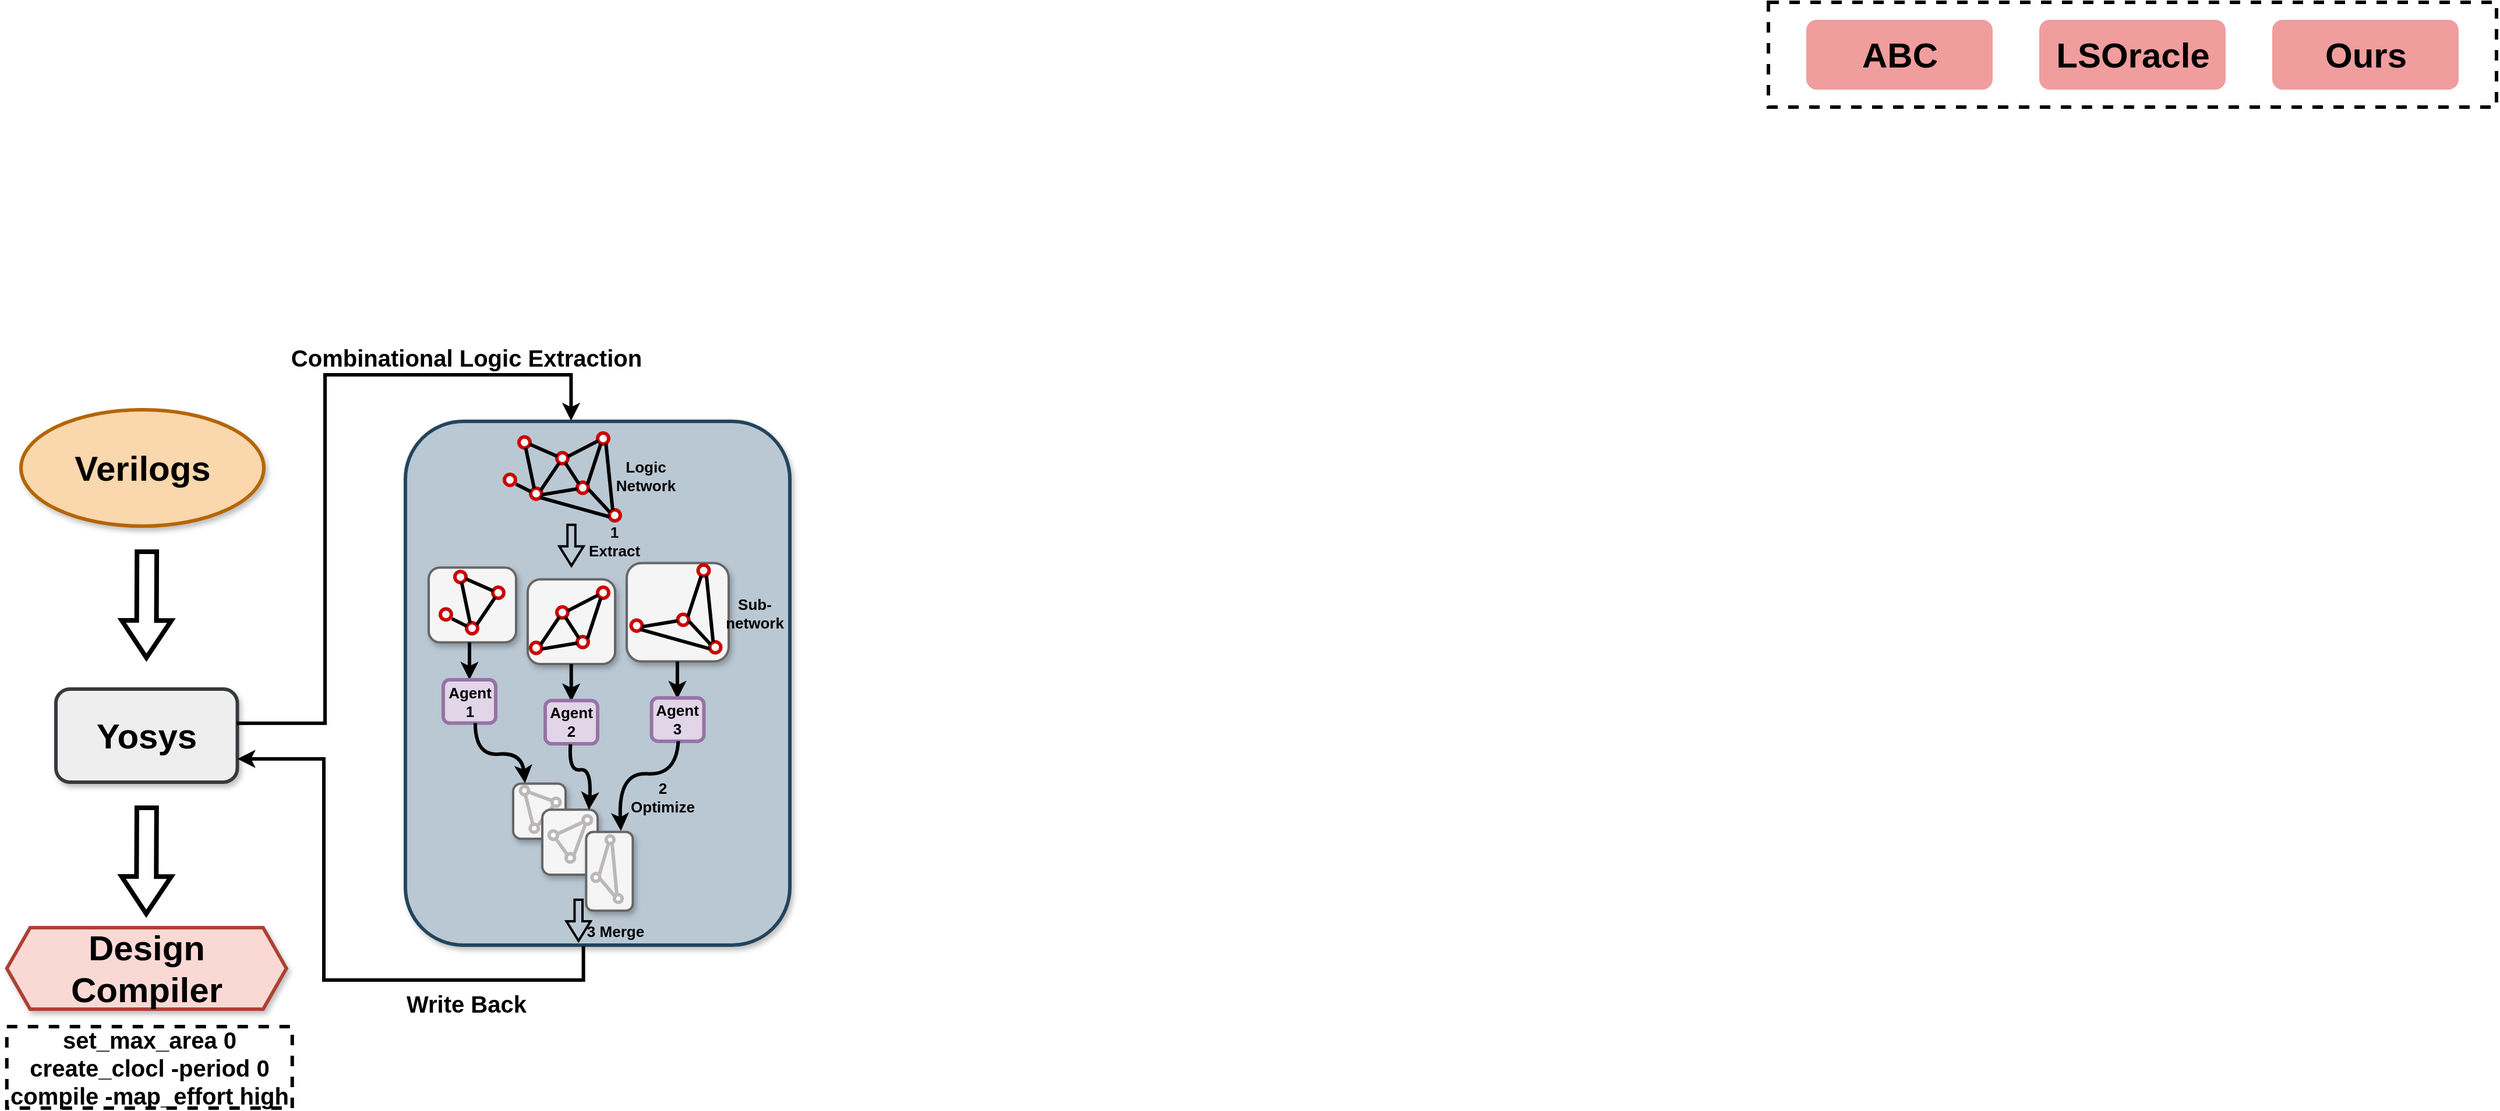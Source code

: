 <mxfile version="24.6.2" type="github">
  <diagram name="第 1 页" id="HAvIKgZ25yOHQbioZGKh">
    <mxGraphModel dx="2413" dy="1450" grid="1" gridSize="10" guides="1" tooltips="1" connect="1" arrows="1" fold="1" page="1" pageScale="1" pageWidth="800" pageHeight="400" math="0" shadow="0">
      <root>
        <mxCell id="0" />
        <mxCell id="1" parent="0" />
        <mxCell id="fzru5klA7RKhJBc94vuA-1" value="&lt;font face=&quot;Helvetica&quot; size=&quot;1&quot; style=&quot;&quot;&gt;&lt;b style=&quot;font-size: 30px;&quot;&gt;Verilogs&lt;/b&gt;&lt;/font&gt;" style="ellipse;whiteSpace=wrap;html=1;fillColor=#fad7ac;strokeColor=#b46504;strokeWidth=3;shadow=1;" parent="1" vertex="1">
          <mxGeometry width="208.5" height="100" as="geometry" />
        </mxCell>
        <mxCell id="fzru5klA7RKhJBc94vuA-6" value="&lt;font face=&quot;Helvetica&quot; size=&quot;1&quot;&gt;&lt;b style=&quot;font-size: 30px;&quot;&gt;Design Compiler&lt;/b&gt;&lt;/font&gt;" style="shape=hexagon;perimeter=hexagonPerimeter2;whiteSpace=wrap;html=1;fixedSize=1;strokeColor=#ae4132;fillColor=#fad9d5;strokeWidth=3;shadow=1;" parent="1" vertex="1">
          <mxGeometry x="-12.14" y="445" width="240" height="70" as="geometry" />
        </mxCell>
        <mxCell id="fzru5klA7RKhJBc94vuA-11" value="" style="rounded=0;whiteSpace=wrap;html=1;dashed=1;perimeterSpacing=3;strokeWidth=3;" parent="1" vertex="1">
          <mxGeometry x="1500" y="-350" width="625" height="90" as="geometry" />
        </mxCell>
        <mxCell id="fzru5klA7RKhJBc94vuA-8" value="&lt;font face=&quot;Helvetica&quot; style=&quot;font-size: 30px;&quot;&gt;&lt;b style=&quot;&quot;&gt;ABC&lt;/b&gt;&lt;/font&gt;" style="rounded=1;whiteSpace=wrap;html=1;fillColor=#f09d9d;strokeColor=none;" parent="1" vertex="1">
          <mxGeometry x="1532.5" y="-335" width="160" height="60" as="geometry" />
        </mxCell>
        <mxCell id="fzru5klA7RKhJBc94vuA-9" value="&lt;font face=&quot;Helvetica&quot; style=&quot;font-size: 30px;&quot;&gt;&lt;b style=&quot;&quot;&gt;LSOracle&lt;/b&gt;&lt;/font&gt;" style="rounded=1;whiteSpace=wrap;html=1;fillColor=#f09d9d;strokeColor=none;" parent="1" vertex="1">
          <mxGeometry x="1732.5" y="-335" width="160" height="60" as="geometry" />
        </mxCell>
        <mxCell id="fzru5klA7RKhJBc94vuA-10" value="&lt;font face=&quot;Helvetica&quot; style=&quot;font-size: 30px;&quot;&gt;&lt;b style=&quot;&quot;&gt;Ours&lt;/b&gt;&lt;/font&gt;" style="rounded=1;whiteSpace=wrap;html=1;fillColor=#f09d9d;strokeColor=none;" parent="1" vertex="1">
          <mxGeometry x="1932.5" y="-335" width="160" height="60" as="geometry" />
        </mxCell>
        <mxCell id="fzru5klA7RKhJBc94vuA-12" value="&lt;font face=&quot;Helvetica&quot; style=&quot;font-size: 20px;&quot;&gt;&lt;b style=&quot;&quot;&gt;set_max_area 0&lt;br&gt;create_clocl -period 0&lt;br&gt;compile -map_effort high&lt;/b&gt;&lt;/font&gt;" style="rounded=0;whiteSpace=wrap;html=1;dashed=1;perimeterSpacing=3;strokeWidth=3;" parent="1" vertex="1">
          <mxGeometry x="-12.14" y="530" width="245" height="70" as="geometry" />
        </mxCell>
        <mxCell id="-el-lTCZ7dYY3-WtjOfP-2" value="&lt;font size=&quot;1&quot; style=&quot;&quot;&gt;&lt;b style=&quot;font-size: 30px;&quot;&gt;Yosys&lt;/b&gt;&lt;/font&gt;" style="rounded=1;whiteSpace=wrap;html=1;fillColor=#eeeeee;strokeColor=#36393d;strokeWidth=3;shadow=1;" vertex="1" parent="1">
          <mxGeometry x="29.99" y="240" width="155.75" height="80" as="geometry" />
        </mxCell>
        <mxCell id="-el-lTCZ7dYY3-WtjOfP-4" value="" style="shape=flexArrow;endArrow=classic;html=1;rounded=0;strokeWidth=4;endWidth=21.684;endSize=9.308;width=13.939;" edge="1" parent="1">
          <mxGeometry width="50" height="50" relative="1" as="geometry">
            <mxPoint x="108.08" y="120" as="sourcePoint" />
            <mxPoint x="107.66" y="215" as="targetPoint" />
          </mxGeometry>
        </mxCell>
        <mxCell id="-el-lTCZ7dYY3-WtjOfP-5" value="" style="shape=flexArrow;endArrow=classic;html=1;rounded=0;strokeWidth=4;endWidth=21.684;endSize=9.308;width=13.939;" edge="1" parent="1">
          <mxGeometry width="50" height="50" relative="1" as="geometry">
            <mxPoint x="107.94" y="340" as="sourcePoint" />
            <mxPoint x="107.52" y="435" as="targetPoint" />
          </mxGeometry>
        </mxCell>
        <mxCell id="-el-lTCZ7dYY3-WtjOfP-6" value="" style="endArrow=classic;html=1;rounded=0;strokeWidth=3;entryX=0.431;entryY=-0.001;entryDx=0;entryDy=0;entryPerimeter=0;edgeStyle=orthogonalEdgeStyle;exitX=0.997;exitY=0.367;exitDx=0;exitDy=0;exitPerimeter=0;" edge="1" parent="1" source="-el-lTCZ7dYY3-WtjOfP-2" target="-el-lTCZ7dYY3-WtjOfP-271">
          <mxGeometry width="50" height="50" relative="1" as="geometry">
            <mxPoint x="190" y="270" as="sourcePoint" />
            <mxPoint x="260" y="110" as="targetPoint" />
            <Array as="points">
              <mxPoint x="261" y="269" />
              <mxPoint x="261" y="-30" />
              <mxPoint x="472" y="-30" />
            </Array>
          </mxGeometry>
        </mxCell>
        <mxCell id="-el-lTCZ7dYY3-WtjOfP-181" value="" style="group" vertex="1" connectable="0" parent="1">
          <mxGeometry x="350" y="20" width="310" height="440" as="geometry" />
        </mxCell>
        <mxCell id="-el-lTCZ7dYY3-WtjOfP-271" value="" style="rounded=1;whiteSpace=wrap;html=1;fillColor=#bac8d3;strokeColor=#23445d;strokeWidth=3;shadow=1;" vertex="1" parent="-el-lTCZ7dYY3-WtjOfP-181">
          <mxGeometry x="-20" y="-10" width="330" height="450" as="geometry" />
        </mxCell>
        <mxCell id="-el-lTCZ7dYY3-WtjOfP-182" value="" style="rounded=1;whiteSpace=wrap;html=1;fillColor=#f5f5f5;fontColor=#333333;strokeColor=#666666;strokeWidth=2;shadow=1;" vertex="1" parent="-el-lTCZ7dYY3-WtjOfP-181">
          <mxGeometry x="170" y="111.692" width="87.5" height="84.615" as="geometry" />
        </mxCell>
        <mxCell id="-el-lTCZ7dYY3-WtjOfP-183" value="" style="rounded=1;whiteSpace=wrap;html=1;fillColor=#f5f5f5;fontColor=#333333;strokeColor=#666666;strokeWidth=2;shadow=1;" vertex="1" parent="-el-lTCZ7dYY3-WtjOfP-181">
          <mxGeometry x="85" y="125.738" width="75" height="72.769" as="geometry" />
        </mxCell>
        <mxCell id="-el-lTCZ7dYY3-WtjOfP-184" value="" style="rounded=1;whiteSpace=wrap;html=1;fillColor=#f5f5f5;fontColor=#333333;strokeColor=#666666;strokeWidth=2;shadow=1;" vertex="1" parent="-el-lTCZ7dYY3-WtjOfP-181">
          <mxGeometry y="115.585" width="75" height="64.308" as="geometry" />
        </mxCell>
        <mxCell id="-el-lTCZ7dYY3-WtjOfP-185" value="" style="ellipse;whiteSpace=wrap;html=1;aspect=fixed;strokeColor=#CC0000;strokeWidth=3;" vertex="1" parent="-el-lTCZ7dYY3-WtjOfP-181">
          <mxGeometry x="77.5" y="3.385" width="9.477" height="9.477" as="geometry" />
        </mxCell>
        <mxCell id="-el-lTCZ7dYY3-WtjOfP-186" value="" style="ellipse;whiteSpace=wrap;html=1;aspect=fixed;strokeColor=#CC0000;strokeWidth=3;" vertex="1" parent="-el-lTCZ7dYY3-WtjOfP-181">
          <mxGeometry x="87.5" y="47.385" width="9.477" height="9.477" as="geometry" />
        </mxCell>
        <mxCell id="-el-lTCZ7dYY3-WtjOfP-187" value="" style="ellipse;whiteSpace=wrap;html=1;aspect=fixed;strokeColor=#CC0000;strokeWidth=3;" vertex="1" parent="-el-lTCZ7dYY3-WtjOfP-181">
          <mxGeometry x="110.0" y="16.923" width="9.477" height="9.477" as="geometry" />
        </mxCell>
        <mxCell id="-el-lTCZ7dYY3-WtjOfP-188" value="" style="ellipse;whiteSpace=wrap;html=1;aspect=fixed;strokeColor=#CC0000;strokeWidth=3;" vertex="1" parent="-el-lTCZ7dYY3-WtjOfP-181">
          <mxGeometry x="127.5" y="42.308" width="9.477" height="9.477" as="geometry" />
        </mxCell>
        <mxCell id="-el-lTCZ7dYY3-WtjOfP-189" value="" style="ellipse;whiteSpace=wrap;html=1;aspect=fixed;strokeColor=#CC0000;strokeWidth=3;" vertex="1" parent="-el-lTCZ7dYY3-WtjOfP-181">
          <mxGeometry x="145.0" width="9.477" height="9.477" as="geometry" />
        </mxCell>
        <mxCell id="-el-lTCZ7dYY3-WtjOfP-190" value="" style="ellipse;whiteSpace=wrap;html=1;aspect=fixed;strokeColor=#CC0000;strokeWidth=3;" vertex="1" parent="-el-lTCZ7dYY3-WtjOfP-181">
          <mxGeometry x="155" y="66" width="9.477" height="9.477" as="geometry" />
        </mxCell>
        <mxCell id="-el-lTCZ7dYY3-WtjOfP-191" value="" style="ellipse;whiteSpace=wrap;html=1;aspect=fixed;strokeColor=#CC0000;strokeWidth=3;" vertex="1" parent="-el-lTCZ7dYY3-WtjOfP-181">
          <mxGeometry x="65.0" y="35.538" width="9.477" height="9.477" as="geometry" />
        </mxCell>
        <mxCell id="-el-lTCZ7dYY3-WtjOfP-192" value="" style="endArrow=none;html=1;rounded=0;strokeWidth=3;exitX=0.017;exitY=0.313;exitDx=0;exitDy=0;exitPerimeter=0;" edge="1" parent="-el-lTCZ7dYY3-WtjOfP-181" source="-el-lTCZ7dYY3-WtjOfP-186">
          <mxGeometry width="50" height="50" relative="1" as="geometry">
            <mxPoint x="62.5" y="60.923" as="sourcePoint" />
            <mxPoint x="75" y="44" as="targetPoint" />
          </mxGeometry>
        </mxCell>
        <mxCell id="-el-lTCZ7dYY3-WtjOfP-193" value="" style="endArrow=none;html=1;rounded=0;strokeWidth=3;exitX=0.321;exitY=0.022;exitDx=0;exitDy=0;exitPerimeter=0;entryX=0.609;entryY=1;entryDx=0;entryDy=0;entryPerimeter=0;" edge="1" parent="-el-lTCZ7dYY3-WtjOfP-181" source="-el-lTCZ7dYY3-WtjOfP-186" target="-el-lTCZ7dYY3-WtjOfP-185">
          <mxGeometry width="50" height="50" relative="1" as="geometry">
            <mxPoint x="95.25" y="24.708" as="sourcePoint" />
            <mxPoint x="82.5" y="16.923" as="targetPoint" />
          </mxGeometry>
        </mxCell>
        <mxCell id="-el-lTCZ7dYY3-WtjOfP-194" value="" style="endArrow=none;html=1;rounded=0;strokeWidth=3;exitX=0.027;exitY=0.324;exitDx=0;exitDy=0;exitPerimeter=0;entryX=0.974;entryY=0.663;entryDx=0;entryDy=0;entryPerimeter=0;" edge="1" parent="-el-lTCZ7dYY3-WtjOfP-181" source="-el-lTCZ7dYY3-WtjOfP-187" target="-el-lTCZ7dYY3-WtjOfP-185">
          <mxGeometry width="50" height="50" relative="1" as="geometry">
            <mxPoint x="100.25" y="21.323" as="sourcePoint" />
            <mxPoint x="87.5" y="13.538" as="targetPoint" />
          </mxGeometry>
        </mxCell>
        <mxCell id="-el-lTCZ7dYY3-WtjOfP-195" value="" style="endArrow=none;html=1;rounded=0;strokeWidth=3;exitX=0.906;exitY=0.204;exitDx=0;exitDy=0;exitPerimeter=0;" edge="1" parent="-el-lTCZ7dYY3-WtjOfP-181" source="-el-lTCZ7dYY3-WtjOfP-186" target="-el-lTCZ7dYY3-WtjOfP-187">
          <mxGeometry width="50" height="50" relative="1" as="geometry">
            <mxPoint x="92.75" y="58.554" as="sourcePoint" />
            <mxPoint x="80.0" y="50.769" as="targetPoint" />
          </mxGeometry>
        </mxCell>
        <mxCell id="-el-lTCZ7dYY3-WtjOfP-196" value="" style="endArrow=none;html=1;rounded=0;strokeWidth=3;exitX=1.003;exitY=0.597;exitDx=0;exitDy=0;exitPerimeter=0;entryX=-0.006;entryY=0.597;entryDx=0;entryDy=0;entryPerimeter=0;" edge="1" parent="-el-lTCZ7dYY3-WtjOfP-181" source="-el-lTCZ7dYY3-WtjOfP-186" target="-el-lTCZ7dYY3-WtjOfP-188">
          <mxGeometry width="50" height="50" relative="1" as="geometry">
            <mxPoint x="99.0" y="53.477" as="sourcePoint" />
            <mxPoint x="114.0" y="32.154" as="targetPoint" />
          </mxGeometry>
        </mxCell>
        <mxCell id="-el-lTCZ7dYY3-WtjOfP-197" value="" style="endArrow=none;html=1;rounded=0;strokeWidth=3;entryX=0;entryY=0;entryDx=0;entryDy=0;" edge="1" parent="-el-lTCZ7dYY3-WtjOfP-181" source="-el-lTCZ7dYY3-WtjOfP-187" target="-el-lTCZ7dYY3-WtjOfP-188">
          <mxGeometry width="50" height="50" relative="1" as="geometry">
            <mxPoint x="100" y="58.892" as="sourcePoint" />
            <mxPoint x="130.5" y="55.846" as="targetPoint" />
          </mxGeometry>
        </mxCell>
        <mxCell id="-el-lTCZ7dYY3-WtjOfP-198" value="" style="endArrow=none;html=1;rounded=0;strokeWidth=3;exitX=0.975;exitY=0.358;exitDx=0;exitDy=0;exitPerimeter=0;entryX=0.04;entryY=0.72;entryDx=0;entryDy=0;entryPerimeter=0;" edge="1" parent="-el-lTCZ7dYY3-WtjOfP-181" source="-el-lTCZ7dYY3-WtjOfP-187" target="-el-lTCZ7dYY3-WtjOfP-189">
          <mxGeometry width="50" height="50" relative="1" as="geometry">
            <mxPoint x="99.0" y="53.477" as="sourcePoint" />
            <mxPoint x="114.0" y="32.154" as="targetPoint" />
          </mxGeometry>
        </mxCell>
        <mxCell id="-el-lTCZ7dYY3-WtjOfP-199" value="" style="endArrow=none;html=1;rounded=0;strokeWidth=3;entryX=0.923;entryY=0.216;entryDx=0;entryDy=0;exitX=0.292;exitY=0.963;exitDx=0;exitDy=0;exitPerimeter=0;entryPerimeter=0;" edge="1" parent="-el-lTCZ7dYY3-WtjOfP-181" source="-el-lTCZ7dYY3-WtjOfP-189" target="-el-lTCZ7dYY3-WtjOfP-188">
          <mxGeometry width="50" height="50" relative="1" as="geometry">
            <mxPoint x="120.75" y="32.154" as="sourcePoint" />
            <mxPoint x="131.5" y="47.723" as="targetPoint" />
          </mxGeometry>
        </mxCell>
        <mxCell id="-el-lTCZ7dYY3-WtjOfP-200" value="" style="endArrow=none;html=1;rounded=0;strokeWidth=3;exitX=1.012;exitY=0.625;exitDx=0;exitDy=0;exitPerimeter=0;entryX=0.073;entryY=0.237;entryDx=0;entryDy=0;entryPerimeter=0;" edge="1" parent="-el-lTCZ7dYY3-WtjOfP-181" source="-el-lTCZ7dYY3-WtjOfP-188" target="-el-lTCZ7dYY3-WtjOfP-190">
          <mxGeometry width="50" height="50" relative="1" as="geometry">
            <mxPoint x="120.75" y="32.154" as="sourcePoint" />
            <mxPoint x="162.5" y="64.308" as="targetPoint" />
          </mxGeometry>
        </mxCell>
        <mxCell id="-el-lTCZ7dYY3-WtjOfP-201" value="" style="endArrow=none;html=1;rounded=0;strokeWidth=3;entryX=0.308;entryY=0.021;entryDx=0;entryDy=0;exitX=0.755;exitY=0.968;exitDx=0;exitDy=0;exitPerimeter=0;entryPerimeter=0;" edge="1" parent="-el-lTCZ7dYY3-WtjOfP-181" source="-el-lTCZ7dYY3-WtjOfP-189" target="-el-lTCZ7dYY3-WtjOfP-190">
          <mxGeometry width="50" height="50" relative="1" as="geometry">
            <mxPoint x="150.5" y="16.585" as="sourcePoint" />
            <mxPoint x="139.25" y="48.738" as="targetPoint" />
          </mxGeometry>
        </mxCell>
        <mxCell id="-el-lTCZ7dYY3-WtjOfP-202" value="" style="ellipse;whiteSpace=wrap;html=1;aspect=fixed;strokeColor=#CC0000;strokeWidth=3;" vertex="1" parent="-el-lTCZ7dYY3-WtjOfP-181">
          <mxGeometry x="22.5" y="118.969" width="9.477" height="9.477" as="geometry" />
        </mxCell>
        <mxCell id="-el-lTCZ7dYY3-WtjOfP-203" value="" style="ellipse;whiteSpace=wrap;html=1;aspect=fixed;strokeColor=#CC0000;strokeWidth=3;" vertex="1" parent="-el-lTCZ7dYY3-WtjOfP-181">
          <mxGeometry x="32.5" y="162.969" width="9.477" height="9.477" as="geometry" />
        </mxCell>
        <mxCell id="-el-lTCZ7dYY3-WtjOfP-204" value="" style="ellipse;whiteSpace=wrap;html=1;aspect=fixed;strokeColor=#CC0000;strokeWidth=3;" vertex="1" parent="-el-lTCZ7dYY3-WtjOfP-181">
          <mxGeometry x="55.0" y="132.508" width="9.477" height="9.477" as="geometry" />
        </mxCell>
        <mxCell id="-el-lTCZ7dYY3-WtjOfP-205" value="" style="ellipse;whiteSpace=wrap;html=1;aspect=fixed;strokeColor=#CC0000;strokeWidth=3;" vertex="1" parent="-el-lTCZ7dYY3-WtjOfP-181">
          <mxGeometry x="10.0" y="151.123" width="9.477" height="9.477" as="geometry" />
        </mxCell>
        <mxCell id="-el-lTCZ7dYY3-WtjOfP-206" value="" style="endArrow=none;html=1;rounded=0;strokeWidth=3;exitX=0.017;exitY=0.313;exitDx=0;exitDy=0;exitPerimeter=0;" edge="1" parent="-el-lTCZ7dYY3-WtjOfP-181" source="-el-lTCZ7dYY3-WtjOfP-203">
          <mxGeometry width="50" height="50" relative="1" as="geometry">
            <mxPoint x="7.5" y="176.508" as="sourcePoint" />
            <mxPoint x="20.0" y="159.585" as="targetPoint" />
          </mxGeometry>
        </mxCell>
        <mxCell id="-el-lTCZ7dYY3-WtjOfP-207" value="" style="endArrow=none;html=1;rounded=0;strokeWidth=3;exitX=0.321;exitY=0.022;exitDx=0;exitDy=0;exitPerimeter=0;entryX=0.609;entryY=1;entryDx=0;entryDy=0;entryPerimeter=0;" edge="1" parent="-el-lTCZ7dYY3-WtjOfP-181" source="-el-lTCZ7dYY3-WtjOfP-203" target="-el-lTCZ7dYY3-WtjOfP-202">
          <mxGeometry width="50" height="50" relative="1" as="geometry">
            <mxPoint x="40.25" y="140.292" as="sourcePoint" />
            <mxPoint x="27.5" y="132.508" as="targetPoint" />
          </mxGeometry>
        </mxCell>
        <mxCell id="-el-lTCZ7dYY3-WtjOfP-208" value="" style="endArrow=none;html=1;rounded=0;strokeWidth=3;exitX=0.027;exitY=0.324;exitDx=0;exitDy=0;exitPerimeter=0;entryX=0.974;entryY=0.663;entryDx=0;entryDy=0;entryPerimeter=0;" edge="1" parent="-el-lTCZ7dYY3-WtjOfP-181" source="-el-lTCZ7dYY3-WtjOfP-204" target="-el-lTCZ7dYY3-WtjOfP-202">
          <mxGeometry width="50" height="50" relative="1" as="geometry">
            <mxPoint x="45.25" y="136.908" as="sourcePoint" />
            <mxPoint x="32.5" y="129.123" as="targetPoint" />
          </mxGeometry>
        </mxCell>
        <mxCell id="-el-lTCZ7dYY3-WtjOfP-209" value="" style="endArrow=none;html=1;rounded=0;strokeWidth=3;exitX=0.906;exitY=0.204;exitDx=0;exitDy=0;exitPerimeter=0;" edge="1" parent="-el-lTCZ7dYY3-WtjOfP-181" source="-el-lTCZ7dYY3-WtjOfP-203" target="-el-lTCZ7dYY3-WtjOfP-204">
          <mxGeometry width="50" height="50" relative="1" as="geometry">
            <mxPoint x="37.75" y="174.138" as="sourcePoint" />
            <mxPoint x="25" y="166.354" as="targetPoint" />
          </mxGeometry>
        </mxCell>
        <mxCell id="-el-lTCZ7dYY3-WtjOfP-210" value="" style="endArrow=none;html=1;rounded=0;strokeWidth=3;exitX=1;exitY=1;exitDx=0;exitDy=0;entryX=0.018;entryY=0.633;entryDx=0;entryDy=0;entryPerimeter=0;" edge="1" parent="-el-lTCZ7dYY3-WtjOfP-181" source="-el-lTCZ7dYY3-WtjOfP-186" target="-el-lTCZ7dYY3-WtjOfP-190">
          <mxGeometry width="50" height="50" relative="1" as="geometry">
            <mxPoint x="100" y="58.892" as="sourcePoint" />
            <mxPoint x="167.5" y="67.692" as="targetPoint" />
          </mxGeometry>
        </mxCell>
        <mxCell id="-el-lTCZ7dYY3-WtjOfP-211" value="" style="ellipse;whiteSpace=wrap;html=1;aspect=fixed;strokeColor=#CC0000;strokeWidth=3;" vertex="1" parent="-el-lTCZ7dYY3-WtjOfP-181">
          <mxGeometry x="87.5" y="179.892" width="9.477" height="9.477" as="geometry" />
        </mxCell>
        <mxCell id="-el-lTCZ7dYY3-WtjOfP-212" value="" style="ellipse;whiteSpace=wrap;html=1;aspect=fixed;strokeColor=#CC0000;strokeWidth=3;" vertex="1" parent="-el-lTCZ7dYY3-WtjOfP-181">
          <mxGeometry x="110.0" y="149.431" width="9.477" height="9.477" as="geometry" />
        </mxCell>
        <mxCell id="-el-lTCZ7dYY3-WtjOfP-213" value="" style="ellipse;whiteSpace=wrap;html=1;aspect=fixed;strokeColor=#CC0000;strokeWidth=3;" vertex="1" parent="-el-lTCZ7dYY3-WtjOfP-181">
          <mxGeometry x="127.5" y="174.815" width="9.477" height="9.477" as="geometry" />
        </mxCell>
        <mxCell id="-el-lTCZ7dYY3-WtjOfP-214" value="" style="ellipse;whiteSpace=wrap;html=1;aspect=fixed;strokeColor=#CC0000;strokeWidth=3;" vertex="1" parent="-el-lTCZ7dYY3-WtjOfP-181">
          <mxGeometry x="145.0" y="132.508" width="9.477" height="9.477" as="geometry" />
        </mxCell>
        <mxCell id="-el-lTCZ7dYY3-WtjOfP-215" value="" style="endArrow=none;html=1;rounded=0;strokeWidth=3;exitX=0.906;exitY=0.204;exitDx=0;exitDy=0;exitPerimeter=0;" edge="1" parent="-el-lTCZ7dYY3-WtjOfP-181" source="-el-lTCZ7dYY3-WtjOfP-211" target="-el-lTCZ7dYY3-WtjOfP-212">
          <mxGeometry width="50" height="50" relative="1" as="geometry">
            <mxPoint x="92.75" y="191.062" as="sourcePoint" />
            <mxPoint x="80.0" y="183.277" as="targetPoint" />
          </mxGeometry>
        </mxCell>
        <mxCell id="-el-lTCZ7dYY3-WtjOfP-216" value="" style="endArrow=none;html=1;rounded=0;strokeWidth=3;exitX=1.003;exitY=0.597;exitDx=0;exitDy=0;exitPerimeter=0;entryX=-0.006;entryY=0.597;entryDx=0;entryDy=0;entryPerimeter=0;" edge="1" parent="-el-lTCZ7dYY3-WtjOfP-181" source="-el-lTCZ7dYY3-WtjOfP-211" target="-el-lTCZ7dYY3-WtjOfP-213">
          <mxGeometry width="50" height="50" relative="1" as="geometry">
            <mxPoint x="99.0" y="185.985" as="sourcePoint" />
            <mxPoint x="114.0" y="164.662" as="targetPoint" />
          </mxGeometry>
        </mxCell>
        <mxCell id="-el-lTCZ7dYY3-WtjOfP-217" value="" style="endArrow=none;html=1;rounded=0;strokeWidth=3;entryX=0;entryY=0;entryDx=0;entryDy=0;" edge="1" parent="-el-lTCZ7dYY3-WtjOfP-181" source="-el-lTCZ7dYY3-WtjOfP-212" target="-el-lTCZ7dYY3-WtjOfP-213">
          <mxGeometry width="50" height="50" relative="1" as="geometry">
            <mxPoint x="100" y="191.4" as="sourcePoint" />
            <mxPoint x="130.5" y="188.354" as="targetPoint" />
          </mxGeometry>
        </mxCell>
        <mxCell id="-el-lTCZ7dYY3-WtjOfP-218" value="" style="endArrow=none;html=1;rounded=0;strokeWidth=3;exitX=0.975;exitY=0.358;exitDx=0;exitDy=0;exitPerimeter=0;entryX=0.04;entryY=0.72;entryDx=0;entryDy=0;entryPerimeter=0;" edge="1" parent="-el-lTCZ7dYY3-WtjOfP-181" source="-el-lTCZ7dYY3-WtjOfP-212" target="-el-lTCZ7dYY3-WtjOfP-214">
          <mxGeometry width="50" height="50" relative="1" as="geometry">
            <mxPoint x="99.0" y="185.985" as="sourcePoint" />
            <mxPoint x="114.0" y="164.662" as="targetPoint" />
          </mxGeometry>
        </mxCell>
        <mxCell id="-el-lTCZ7dYY3-WtjOfP-219" value="" style="endArrow=none;html=1;rounded=0;strokeWidth=3;entryX=0.923;entryY=0.216;entryDx=0;entryDy=0;exitX=0.292;exitY=0.963;exitDx=0;exitDy=0;exitPerimeter=0;entryPerimeter=0;" edge="1" parent="-el-lTCZ7dYY3-WtjOfP-181" source="-el-lTCZ7dYY3-WtjOfP-214" target="-el-lTCZ7dYY3-WtjOfP-213">
          <mxGeometry width="50" height="50" relative="1" as="geometry">
            <mxPoint x="120.75" y="164.662" as="sourcePoint" />
            <mxPoint x="131.5" y="180.231" as="targetPoint" />
          </mxGeometry>
        </mxCell>
        <mxCell id="-el-lTCZ7dYY3-WtjOfP-220" value="" style="ellipse;whiteSpace=wrap;html=1;aspect=fixed;strokeColor=#CC0000;strokeWidth=3;" vertex="1" parent="-el-lTCZ7dYY3-WtjOfP-181">
          <mxGeometry x="173.75" y="160.769" width="9.477" height="9.477" as="geometry" />
        </mxCell>
        <mxCell id="-el-lTCZ7dYY3-WtjOfP-221" value="" style="ellipse;whiteSpace=wrap;html=1;aspect=fixed;strokeColor=#CC0000;strokeWidth=3;" vertex="1" parent="-el-lTCZ7dYY3-WtjOfP-181">
          <mxGeometry x="213.75" y="155.692" width="9.477" height="9.477" as="geometry" />
        </mxCell>
        <mxCell id="-el-lTCZ7dYY3-WtjOfP-222" value="" style="ellipse;whiteSpace=wrap;html=1;aspect=fixed;strokeColor=#CC0000;strokeWidth=3;" vertex="1" parent="-el-lTCZ7dYY3-WtjOfP-181">
          <mxGeometry x="231.25" y="113.385" width="9.477" height="9.477" as="geometry" />
        </mxCell>
        <mxCell id="-el-lTCZ7dYY3-WtjOfP-223" value="" style="ellipse;whiteSpace=wrap;html=1;aspect=fixed;strokeColor=#CC0000;strokeWidth=3;" vertex="1" parent="-el-lTCZ7dYY3-WtjOfP-181">
          <mxGeometry x="241.25" y="179.385" width="9.477" height="9.477" as="geometry" />
        </mxCell>
        <mxCell id="-el-lTCZ7dYY3-WtjOfP-224" value="" style="endArrow=none;html=1;rounded=0;strokeWidth=3;exitX=1.003;exitY=0.597;exitDx=0;exitDy=0;exitPerimeter=0;entryX=-0.006;entryY=0.597;entryDx=0;entryDy=0;entryPerimeter=0;" edge="1" parent="-el-lTCZ7dYY3-WtjOfP-181" source="-el-lTCZ7dYY3-WtjOfP-220" target="-el-lTCZ7dYY3-WtjOfP-221">
          <mxGeometry width="50" height="50" relative="1" as="geometry">
            <mxPoint x="185.25" y="166.862" as="sourcePoint" />
            <mxPoint x="200.25" y="145.538" as="targetPoint" />
          </mxGeometry>
        </mxCell>
        <mxCell id="-el-lTCZ7dYY3-WtjOfP-225" value="" style="endArrow=none;html=1;rounded=0;strokeWidth=3;entryX=0.923;entryY=0.216;entryDx=0;entryDy=0;exitX=0.292;exitY=0.963;exitDx=0;exitDy=0;exitPerimeter=0;entryPerimeter=0;" edge="1" parent="-el-lTCZ7dYY3-WtjOfP-181" source="-el-lTCZ7dYY3-WtjOfP-222" target="-el-lTCZ7dYY3-WtjOfP-221">
          <mxGeometry width="50" height="50" relative="1" as="geometry">
            <mxPoint x="207.0" y="145.538" as="sourcePoint" />
            <mxPoint x="217.75" y="161.108" as="targetPoint" />
          </mxGeometry>
        </mxCell>
        <mxCell id="-el-lTCZ7dYY3-WtjOfP-226" value="" style="endArrow=none;html=1;rounded=0;strokeWidth=3;exitX=1.012;exitY=0.625;exitDx=0;exitDy=0;exitPerimeter=0;entryX=0.073;entryY=0.237;entryDx=0;entryDy=0;entryPerimeter=0;" edge="1" parent="-el-lTCZ7dYY3-WtjOfP-181" source="-el-lTCZ7dYY3-WtjOfP-221" target="-el-lTCZ7dYY3-WtjOfP-223">
          <mxGeometry width="50" height="50" relative="1" as="geometry">
            <mxPoint x="207.0" y="145.538" as="sourcePoint" />
            <mxPoint x="248.75" y="177.692" as="targetPoint" />
          </mxGeometry>
        </mxCell>
        <mxCell id="-el-lTCZ7dYY3-WtjOfP-227" value="" style="endArrow=none;html=1;rounded=0;strokeWidth=3;entryX=0.308;entryY=0.021;entryDx=0;entryDy=0;exitX=0.755;exitY=0.968;exitDx=0;exitDy=0;exitPerimeter=0;entryPerimeter=0;" edge="1" parent="-el-lTCZ7dYY3-WtjOfP-181" source="-el-lTCZ7dYY3-WtjOfP-222" target="-el-lTCZ7dYY3-WtjOfP-223">
          <mxGeometry width="50" height="50" relative="1" as="geometry">
            <mxPoint x="236.75" y="129.969" as="sourcePoint" />
            <mxPoint x="225.5" y="162.123" as="targetPoint" />
          </mxGeometry>
        </mxCell>
        <mxCell id="-el-lTCZ7dYY3-WtjOfP-228" value="" style="endArrow=none;html=1;rounded=0;strokeWidth=3;exitX=1;exitY=1;exitDx=0;exitDy=0;entryX=0.018;entryY=0.633;entryDx=0;entryDy=0;entryPerimeter=0;" edge="1" parent="-el-lTCZ7dYY3-WtjOfP-181" source="-el-lTCZ7dYY3-WtjOfP-220" target="-el-lTCZ7dYY3-WtjOfP-223">
          <mxGeometry width="50" height="50" relative="1" as="geometry">
            <mxPoint x="186.25" y="172.277" as="sourcePoint" />
            <mxPoint x="253.75" y="181.077" as="targetPoint" />
          </mxGeometry>
        </mxCell>
        <mxCell id="-el-lTCZ7dYY3-WtjOfP-229" value="&lt;font size=&quot;1&quot; style=&quot;&quot;&gt;&lt;b style=&quot;font-size: 13px;&quot;&gt;Logic Network&lt;/b&gt;&lt;/font&gt;" style="text;html=1;align=center;verticalAlign=middle;whiteSpace=wrap;rounded=0;" vertex="1" parent="-el-lTCZ7dYY3-WtjOfP-181">
          <mxGeometry x="160.0" y="32.154" width="52.5" height="10.154" as="geometry" />
        </mxCell>
        <mxCell id="-el-lTCZ7dYY3-WtjOfP-230" value="" style="shape=flexArrow;endArrow=classic;html=1;rounded=0;strokeWidth=2;endWidth=11.998;endSize=4.894;width=5.806;" edge="1" parent="-el-lTCZ7dYY3-WtjOfP-181">
          <mxGeometry width="50" height="50" relative="1" as="geometry">
            <mxPoint x="122.5" y="77.846" as="sourcePoint" />
            <mxPoint x="122.5" y="115.077" as="targetPoint" />
          </mxGeometry>
        </mxCell>
        <mxCell id="-el-lTCZ7dYY3-WtjOfP-231" value="&lt;b style=&quot;&quot;&gt;&lt;font style=&quot;font-size: 13px;&quot;&gt;1 Extract&lt;/font&gt;&lt;/b&gt;" style="text;html=1;align=center;verticalAlign=middle;whiteSpace=wrap;rounded=0;" vertex="1" parent="-el-lTCZ7dYY3-WtjOfP-181">
          <mxGeometry x="133.49" y="88" width="52.5" height="10.154" as="geometry" />
        </mxCell>
        <mxCell id="-el-lTCZ7dYY3-WtjOfP-232" value="" style="endArrow=classic;html=1;rounded=0;strokeWidth=3;" edge="1" parent="-el-lTCZ7dYY3-WtjOfP-181">
          <mxGeometry width="50" height="50" relative="1" as="geometry">
            <mxPoint x="35" y="179.892" as="sourcePoint" />
            <mxPoint x="35" y="212.046" as="targetPoint" />
          </mxGeometry>
        </mxCell>
        <mxCell id="-el-lTCZ7dYY3-WtjOfP-233" value="" style="endArrow=classic;html=1;rounded=0;strokeWidth=3;" edge="1" parent="-el-lTCZ7dYY3-WtjOfP-181">
          <mxGeometry width="50" height="50" relative="1" as="geometry">
            <mxPoint x="122.352" y="198.508" as="sourcePoint" />
            <mxPoint x="122.352" y="230.662" as="targetPoint" />
          </mxGeometry>
        </mxCell>
        <mxCell id="-el-lTCZ7dYY3-WtjOfP-234" value="" style="endArrow=classic;html=1;rounded=0;strokeWidth=3;" edge="1" parent="-el-lTCZ7dYY3-WtjOfP-181">
          <mxGeometry width="50" height="50" relative="1" as="geometry">
            <mxPoint x="213.455" y="196.308" as="sourcePoint" />
            <mxPoint x="213.455" y="228.462" as="targetPoint" />
          </mxGeometry>
        </mxCell>
        <mxCell id="-el-lTCZ7dYY3-WtjOfP-235" value="&lt;font size=&quot;1&quot; style=&quot;&quot;&gt;&lt;b style=&quot;font-size: 13px;&quot;&gt;Agent 1&lt;/b&gt;&lt;/font&gt;" style="rounded=1;whiteSpace=wrap;html=1;fillColor=#e1d5e7;strokeColor=#9673a6;strokeWidth=3;" vertex="1" parent="-el-lTCZ7dYY3-WtjOfP-181">
          <mxGeometry x="12.5" y="212.046" width="45" height="37.231" as="geometry" />
        </mxCell>
        <mxCell id="-el-lTCZ7dYY3-WtjOfP-236" value="&lt;font size=&quot;1&quot; style=&quot;&quot;&gt;&lt;b style=&quot;font-size: 13px;&quot;&gt;Agent 3&lt;/b&gt;&lt;/font&gt;" style="rounded=1;whiteSpace=wrap;html=1;fillColor=#e1d5e7;strokeColor=#9673a6;strokeWidth=3;" vertex="1" parent="-el-lTCZ7dYY3-WtjOfP-181">
          <mxGeometry x="191.25" y="227.615" width="45" height="37.231" as="geometry" />
        </mxCell>
        <mxCell id="-el-lTCZ7dYY3-WtjOfP-237" value="&lt;font size=&quot;1&quot; style=&quot;&quot;&gt;&lt;b style=&quot;font-size: 13px;&quot;&gt;Agent 2&lt;/b&gt;&lt;/font&gt;" style="rounded=1;whiteSpace=wrap;html=1;fillColor=#e1d5e7;strokeColor=#9673a6;strokeWidth=3;" vertex="1" parent="-el-lTCZ7dYY3-WtjOfP-181">
          <mxGeometry x="100" y="229.815" width="45" height="37.231" as="geometry" />
        </mxCell>
        <mxCell id="-el-lTCZ7dYY3-WtjOfP-238" value="&lt;font size=&quot;1&quot; style=&quot;&quot;&gt;&lt;b style=&quot;font-size: 13px;&quot;&gt;Sub-network&lt;/b&gt;&lt;/font&gt;" style="text;html=1;align=center;verticalAlign=middle;whiteSpace=wrap;rounded=0;" vertex="1" parent="-el-lTCZ7dYY3-WtjOfP-181">
          <mxGeometry x="260.0" y="149.431" width="40.0" height="10.154" as="geometry" />
        </mxCell>
        <mxCell id="-el-lTCZ7dYY3-WtjOfP-239" value="" style="group" vertex="1" connectable="0" parent="-el-lTCZ7dYY3-WtjOfP-181">
          <mxGeometry x="65.0" y="301.231" width="127.5" height="109.198" as="geometry" />
        </mxCell>
        <mxCell id="-el-lTCZ7dYY3-WtjOfP-240" value="" style="rounded=1;whiteSpace=wrap;html=1;fillColor=#f5f5f5;fontColor=#333333;strokeColor=#666666;strokeWidth=2;shadow=1;" vertex="1" parent="-el-lTCZ7dYY3-WtjOfP-239">
          <mxGeometry x="7.5" width="45" height="47.385" as="geometry" />
        </mxCell>
        <mxCell id="-el-lTCZ7dYY3-WtjOfP-241" value="" style="ellipse;whiteSpace=wrap;html=1;aspect=fixed;strokeColor=#bcb8b8;strokeWidth=3;" vertex="1" parent="-el-lTCZ7dYY3-WtjOfP-239">
          <mxGeometry x="13.75" y="2.494" width="6.983" height="6.983" as="geometry" />
        </mxCell>
        <mxCell id="-el-lTCZ7dYY3-WtjOfP-242" value="" style="ellipse;whiteSpace=wrap;html=1;aspect=fixed;strokeColor=#bcb8b8;strokeWidth=3;" vertex="1" parent="-el-lTCZ7dYY3-WtjOfP-239">
          <mxGeometry x="22.083" y="34.915" width="6.983" height="6.983" as="geometry" />
        </mxCell>
        <mxCell id="-el-lTCZ7dYY3-WtjOfP-243" value="" style="ellipse;whiteSpace=wrap;html=1;aspect=fixed;strokeColor=#bcb8b8;strokeWidth=3;" vertex="1" parent="-el-lTCZ7dYY3-WtjOfP-239">
          <mxGeometry x="40.833" y="12.47" width="6.983" height="6.983" as="geometry" />
        </mxCell>
        <mxCell id="-el-lTCZ7dYY3-WtjOfP-244" value="" style="endArrow=none;html=1;rounded=0;strokeWidth=3;exitX=0.321;exitY=0.022;exitDx=0;exitDy=0;exitPerimeter=0;entryX=0.609;entryY=1;entryDx=0;entryDy=0;entryPerimeter=0;strokeColor=#bcb8b8;" edge="1" parent="-el-lTCZ7dYY3-WtjOfP-239" source="-el-lTCZ7dYY3-WtjOfP-242" target="-el-lTCZ7dYY3-WtjOfP-241">
          <mxGeometry width="50" height="50" relative="1" as="geometry">
            <mxPoint x="28.542" y="18.206" as="sourcePoint" />
            <mxPoint x="17.917" y="12.47" as="targetPoint" />
          </mxGeometry>
        </mxCell>
        <mxCell id="-el-lTCZ7dYY3-WtjOfP-245" value="" style="endArrow=none;html=1;rounded=0;strokeWidth=3;exitX=0.027;exitY=0.324;exitDx=0;exitDy=0;exitPerimeter=0;entryX=0.974;entryY=0.663;entryDx=0;entryDy=0;entryPerimeter=0;strokeColor=#bcb8b8;" edge="1" parent="-el-lTCZ7dYY3-WtjOfP-239" source="-el-lTCZ7dYY3-WtjOfP-243" target="-el-lTCZ7dYY3-WtjOfP-241">
          <mxGeometry width="50" height="50" relative="1" as="geometry">
            <mxPoint x="32.708" y="15.712" as="sourcePoint" />
            <mxPoint x="22.083" y="9.976" as="targetPoint" />
          </mxGeometry>
        </mxCell>
        <mxCell id="-el-lTCZ7dYY3-WtjOfP-246" value="" style="endArrow=none;html=1;rounded=0;strokeWidth=3;exitX=0.906;exitY=0.204;exitDx=0;exitDy=0;exitPerimeter=0;strokeColor=#bcb8b8;" edge="1" parent="-el-lTCZ7dYY3-WtjOfP-239" source="-el-lTCZ7dYY3-WtjOfP-242" target="-el-lTCZ7dYY3-WtjOfP-243">
          <mxGeometry width="50" height="50" relative="1" as="geometry">
            <mxPoint x="26.458" y="43.145" as="sourcePoint" />
            <mxPoint x="15.833" y="37.409" as="targetPoint" />
          </mxGeometry>
        </mxCell>
        <mxCell id="-el-lTCZ7dYY3-WtjOfP-247" value="" style="rounded=1;whiteSpace=wrap;html=1;fillColor=#f5f5f5;fontColor=#333333;strokeColor=#666666;strokeWidth=2;shadow=1;" vertex="1" parent="-el-lTCZ7dYY3-WtjOfP-239">
          <mxGeometry x="32.5" y="22.447" width="47.5" height="55.846" as="geometry" />
        </mxCell>
        <mxCell id="-el-lTCZ7dYY3-WtjOfP-248" value="" style="ellipse;whiteSpace=wrap;html=1;aspect=fixed;strokeColor=#BCB8B8;strokeWidth=3;" vertex="1" parent="-el-lTCZ7dYY3-WtjOfP-239">
          <mxGeometry x="38.333" y="40.629" width="7.273" height="7.273" as="geometry" />
        </mxCell>
        <mxCell id="-el-lTCZ7dYY3-WtjOfP-249" value="" style="ellipse;whiteSpace=wrap;html=1;aspect=fixed;strokeColor=#BCB8B8;strokeWidth=3;" vertex="1" parent="-el-lTCZ7dYY3-WtjOfP-239">
          <mxGeometry x="52.917" y="60.11" width="7.273" height="7.273" as="geometry" />
        </mxCell>
        <mxCell id="-el-lTCZ7dYY3-WtjOfP-250" value="" style="ellipse;whiteSpace=wrap;html=1;aspect=fixed;strokeColor=#BCB8B8;strokeWidth=3;" vertex="1" parent="-el-lTCZ7dYY3-WtjOfP-239">
          <mxGeometry x="67.5" y="27.642" width="7.273" height="7.273" as="geometry" />
        </mxCell>
        <mxCell id="-el-lTCZ7dYY3-WtjOfP-251" value="" style="endArrow=none;html=1;rounded=0;strokeWidth=3;entryX=0;entryY=0;entryDx=0;entryDy=0;strokeColor=#BCB8B8;" edge="1" parent="-el-lTCZ7dYY3-WtjOfP-239" source="-el-lTCZ7dYY3-WtjOfP-248" target="-el-lTCZ7dYY3-WtjOfP-249">
          <mxGeometry width="50" height="50" relative="1" as="geometry">
            <mxPoint x="30" y="72.838" as="sourcePoint" />
            <mxPoint x="55.417" y="70.5" as="targetPoint" />
          </mxGeometry>
        </mxCell>
        <mxCell id="-el-lTCZ7dYY3-WtjOfP-252" value="" style="endArrow=none;html=1;rounded=0;strokeWidth=3;exitX=0.975;exitY=0.358;exitDx=0;exitDy=0;exitPerimeter=0;entryX=0.04;entryY=0.72;entryDx=0;entryDy=0;entryPerimeter=0;strokeColor=#BCB8B8;" edge="1" parent="-el-lTCZ7dYY3-WtjOfP-239" source="-el-lTCZ7dYY3-WtjOfP-248" target="-el-lTCZ7dYY3-WtjOfP-250">
          <mxGeometry width="50" height="50" relative="1" as="geometry">
            <mxPoint x="29.167" y="68.682" as="sourcePoint" />
            <mxPoint x="41.667" y="52.318" as="targetPoint" />
          </mxGeometry>
        </mxCell>
        <mxCell id="-el-lTCZ7dYY3-WtjOfP-253" value="" style="endArrow=none;html=1;rounded=0;strokeWidth=3;entryX=0.923;entryY=0.216;entryDx=0;entryDy=0;exitX=0.292;exitY=0.963;exitDx=0;exitDy=0;exitPerimeter=0;entryPerimeter=0;strokeColor=#BCB8B8;" edge="1" parent="-el-lTCZ7dYY3-WtjOfP-239" source="-el-lTCZ7dYY3-WtjOfP-250" target="-el-lTCZ7dYY3-WtjOfP-249">
          <mxGeometry width="50" height="50" relative="1" as="geometry">
            <mxPoint x="47.292" y="52.318" as="sourcePoint" />
            <mxPoint x="56.25" y="64.266" as="targetPoint" />
          </mxGeometry>
        </mxCell>
        <mxCell id="-el-lTCZ7dYY3-WtjOfP-254" value="" style="group" vertex="1" connectable="0" parent="-el-lTCZ7dYY3-WtjOfP-239">
          <mxGeometry x="75.175" y="44.89" width="37.5" height="64.308" as="geometry" />
        </mxCell>
        <mxCell id="-el-lTCZ7dYY3-WtjOfP-255" value="" style="rounded=1;whiteSpace=wrap;html=1;fillColor=#f5f5f5;fontColor=#333333;strokeColor=#666666;strokeWidth=2;shadow=1;" vertex="1" parent="-el-lTCZ7dYY3-WtjOfP-254">
          <mxGeometry x="-5.0" y="-3.385" width="40.0" height="67.692" as="geometry" />
        </mxCell>
        <mxCell id="-el-lTCZ7dYY3-WtjOfP-256" value="" style="ellipse;whiteSpace=wrap;html=1;aspect=fixed;strokeColor=#BCB8B8;strokeWidth=3;" vertex="1" parent="-el-lTCZ7dYY3-WtjOfP-254">
          <mxGeometry y="32.406" width="6.634" height="6.634" as="geometry" />
        </mxCell>
        <mxCell id="-el-lTCZ7dYY3-WtjOfP-257" value="" style="ellipse;whiteSpace=wrap;html=1;aspect=fixed;strokeColor=#BCB8B8;strokeWidth=3;" vertex="1" parent="-el-lTCZ7dYY3-WtjOfP-254">
          <mxGeometry x="12.25" width="6.634" height="6.634" as="geometry" />
        </mxCell>
        <mxCell id="-el-lTCZ7dYY3-WtjOfP-258" value="" style="ellipse;whiteSpace=wrap;html=1;aspect=fixed;strokeColor=#BCB8B8;strokeWidth=3;" vertex="1" parent="-el-lTCZ7dYY3-WtjOfP-254">
          <mxGeometry x="19.25" y="50.553" width="6.634" height="6.634" as="geometry" />
        </mxCell>
        <mxCell id="-el-lTCZ7dYY3-WtjOfP-259" value="" style="endArrow=none;html=1;rounded=0;strokeWidth=3;entryX=0.923;entryY=0.216;entryDx=0;entryDy=0;exitX=0.292;exitY=0.963;exitDx=0;exitDy=0;exitPerimeter=0;entryPerimeter=0;strokeColor=#BCB8B8;" edge="1" parent="-el-lTCZ7dYY3-WtjOfP-254" source="-el-lTCZ7dYY3-WtjOfP-257" target="-el-lTCZ7dYY3-WtjOfP-256">
          <mxGeometry width="50" height="50" relative="1" as="geometry">
            <mxPoint x="-4.725" y="24.628" as="sourcePoint" />
            <mxPoint x="2.8" y="36.554" as="targetPoint" />
          </mxGeometry>
        </mxCell>
        <mxCell id="-el-lTCZ7dYY3-WtjOfP-260" value="" style="endArrow=none;html=1;rounded=0;strokeWidth=3;exitX=1.012;exitY=0.625;exitDx=0;exitDy=0;exitPerimeter=0;entryX=0.073;entryY=0.237;entryDx=0;entryDy=0;entryPerimeter=0;strokeColor=#BCB8B8;" edge="1" parent="-el-lTCZ7dYY3-WtjOfP-254" source="-el-lTCZ7dYY3-WtjOfP-256" target="-el-lTCZ7dYY3-WtjOfP-258">
          <mxGeometry width="50" height="50" relative="1" as="geometry">
            <mxPoint x="-4.725" y="24.628" as="sourcePoint" />
            <mxPoint x="24.5" y="49.257" as="targetPoint" />
          </mxGeometry>
        </mxCell>
        <mxCell id="-el-lTCZ7dYY3-WtjOfP-261" value="" style="endArrow=none;html=1;rounded=0;strokeWidth=3;entryX=0.308;entryY=0.021;entryDx=0;entryDy=0;exitX=0.755;exitY=0.968;exitDx=0;exitDy=0;exitPerimeter=0;entryPerimeter=0;strokeColor=#BCB8B8;" edge="1" parent="-el-lTCZ7dYY3-WtjOfP-254" source="-el-lTCZ7dYY3-WtjOfP-257" target="-el-lTCZ7dYY3-WtjOfP-258">
          <mxGeometry width="50" height="50" relative="1" as="geometry">
            <mxPoint x="16.1" y="12.703" as="sourcePoint" />
            <mxPoint x="8.225" y="37.332" as="targetPoint" />
          </mxGeometry>
        </mxCell>
        <mxCell id="-el-lTCZ7dYY3-WtjOfP-270" value="" style="shape=flexArrow;endArrow=classic;html=1;rounded=0;strokeWidth=2;endWidth=11.998;endSize=4.894;width=5.806;" edge="1" parent="-el-lTCZ7dYY3-WtjOfP-239">
          <mxGeometry width="50" height="50" relative="1" as="geometry">
            <mxPoint x="63.609" y="98.767" as="sourcePoint" />
            <mxPoint x="63.609" y="135.998" as="targetPoint" />
          </mxGeometry>
        </mxCell>
        <mxCell id="-el-lTCZ7dYY3-WtjOfP-262" value="" style="curved=1;endArrow=classic;html=1;rounded=0;strokeWidth=3;entryX=0.227;entryY=-0.008;entryDx=0;entryDy=0;entryPerimeter=0;exitX=0.61;exitY=0.999;exitDx=0;exitDy=0;exitPerimeter=0;" edge="1" parent="-el-lTCZ7dYY3-WtjOfP-181" source="-el-lTCZ7dYY3-WtjOfP-235" target="-el-lTCZ7dYY3-WtjOfP-240">
          <mxGeometry width="50" height="50" relative="1" as="geometry">
            <mxPoint x="40.0" y="250.462" as="sourcePoint" />
            <mxPoint x="77.5" y="199.692" as="targetPoint" />
            <Array as="points">
              <mxPoint x="40.0" y="277.538" />
              <mxPoint x="80.0" y="274.154" />
            </Array>
          </mxGeometry>
        </mxCell>
        <mxCell id="-el-lTCZ7dYY3-WtjOfP-263" value="" style="curved=1;endArrow=classic;html=1;rounded=0;strokeWidth=3;entryX=0.842;entryY=0.002;entryDx=0;entryDy=0;entryPerimeter=0;exitX=0.482;exitY=1.01;exitDx=0;exitDy=0;exitPerimeter=0;" edge="1" parent="-el-lTCZ7dYY3-WtjOfP-181" source="-el-lTCZ7dYY3-WtjOfP-237" target="-el-lTCZ7dYY3-WtjOfP-247">
          <mxGeometry width="50" height="50" relative="1" as="geometry">
            <mxPoint x="122.5" y="267.385" as="sourcePoint" />
            <mxPoint x="161.75" y="316.631" as="targetPoint" />
            <Array as="points">
              <mxPoint x="120" y="291.077" />
              <mxPoint x="140" y="287.692" />
            </Array>
          </mxGeometry>
        </mxCell>
        <mxCell id="-el-lTCZ7dYY3-WtjOfP-264" value="" style="curved=1;endArrow=classic;html=1;rounded=0;strokeWidth=3;exitX=0.482;exitY=1.01;exitDx=0;exitDy=0;exitPerimeter=0;" edge="1" parent="-el-lTCZ7dYY3-WtjOfP-181">
          <mxGeometry width="50" height="50" relative="1" as="geometry">
            <mxPoint x="214.25" y="264.846" as="sourcePoint" />
            <mxPoint x="165" y="341.846" as="targetPoint" />
            <Array as="points">
              <mxPoint x="212.5" y="294.462" />
              <mxPoint x="162.5" y="291.077" />
            </Array>
          </mxGeometry>
        </mxCell>
        <mxCell id="-el-lTCZ7dYY3-WtjOfP-265" value="&lt;b style=&quot;&quot;&gt;&lt;font style=&quot;font-size: 13px;&quot;&gt;3 Merge&lt;/font&gt;&lt;/b&gt;" style="text;html=1;align=center;verticalAlign=middle;whiteSpace=wrap;rounded=0;" vertex="1" parent="-el-lTCZ7dYY3-WtjOfP-181">
          <mxGeometry x="133.75" y="423.077" width="52.5" height="10.154" as="geometry" />
        </mxCell>
        <mxCell id="-el-lTCZ7dYY3-WtjOfP-267" value="&lt;font size=&quot;1&quot; style=&quot;&quot;&gt;&lt;b style=&quot;font-size: 13px;&quot;&gt;2 Optimize&lt;/b&gt;&lt;/font&gt;" style="text;html=1;align=center;verticalAlign=middle;whiteSpace=wrap;rounded=0;" vertex="1" parent="-el-lTCZ7dYY3-WtjOfP-181">
          <mxGeometry x="173.75" y="308.0" width="53.75" height="10.154" as="geometry" />
        </mxCell>
        <mxCell id="-el-lTCZ7dYY3-WtjOfP-274" value="" style="endArrow=classic;html=1;rounded=0;strokeWidth=3;entryX=1;entryY=0.75;entryDx=0;entryDy=0;edgeStyle=orthogonalEdgeStyle;exitX=0.463;exitY=1.002;exitDx=0;exitDy=0;exitPerimeter=0;" edge="1" parent="1" source="-el-lTCZ7dYY3-WtjOfP-271" target="-el-lTCZ7dYY3-WtjOfP-2">
          <mxGeometry width="50" height="50" relative="1" as="geometry">
            <mxPoint x="490" y="790" as="sourcePoint" />
            <mxPoint x="517" y="530" as="targetPoint" />
            <Array as="points">
              <mxPoint x="483" y="490" />
              <mxPoint x="260" y="490" />
              <mxPoint x="260" y="300" />
            </Array>
          </mxGeometry>
        </mxCell>
        <mxCell id="-el-lTCZ7dYY3-WtjOfP-275" value="&lt;font size=&quot;1&quot; style=&quot;&quot;&gt;&lt;b style=&quot;font-size: 20px;&quot;&gt;Combinational&amp;nbsp;Logic Extraction&lt;/b&gt;&lt;/font&gt;" style="text;html=1;align=center;verticalAlign=middle;whiteSpace=wrap;rounded=0;" vertex="1" parent="1">
          <mxGeometry x="185.74" y="-50" width="392.5" height="10.15" as="geometry" />
        </mxCell>
        <mxCell id="-el-lTCZ7dYY3-WtjOfP-276" value="&lt;font size=&quot;1&quot; style=&quot;&quot;&gt;&lt;b style=&quot;font-size: 20px;&quot;&gt;Write Back&lt;/b&gt;&lt;/font&gt;" style="text;html=1;align=center;verticalAlign=middle;whiteSpace=wrap;rounded=0;" vertex="1" parent="1">
          <mxGeometry x="185.74" y="504.85" width="392.5" height="10.15" as="geometry" />
        </mxCell>
      </root>
    </mxGraphModel>
  </diagram>
</mxfile>
